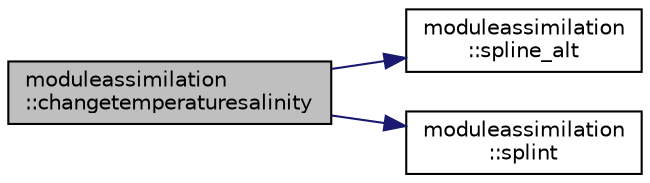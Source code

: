 digraph "moduleassimilation::changetemperaturesalinity"
{
 // LATEX_PDF_SIZE
  edge [fontname="Helvetica",fontsize="10",labelfontname="Helvetica",labelfontsize="10"];
  node [fontname="Helvetica",fontsize="10",shape=record];
  rankdir="LR";
  Node1 [label="moduleassimilation\l::changetemperaturesalinity",height=0.2,width=0.4,color="black", fillcolor="grey75", style="filled", fontcolor="black",tooltip=" "];
  Node1 -> Node2 [color="midnightblue",fontsize="10",style="solid"];
  Node2 [label="moduleassimilation\l::spline_alt",height=0.2,width=0.4,color="black", fillcolor="white", style="filled",URL="$namespacemoduleassimilation.html#a4473000cecbde1abb63d63fc9a6f5858",tooltip=" "];
  Node1 -> Node3 [color="midnightblue",fontsize="10",style="solid"];
  Node3 [label="moduleassimilation\l::splint",height=0.2,width=0.4,color="black", fillcolor="white", style="filled",URL="$namespacemoduleassimilation.html#a5db3c59220db22267e7e1e7eca84a356",tooltip=" "];
}

